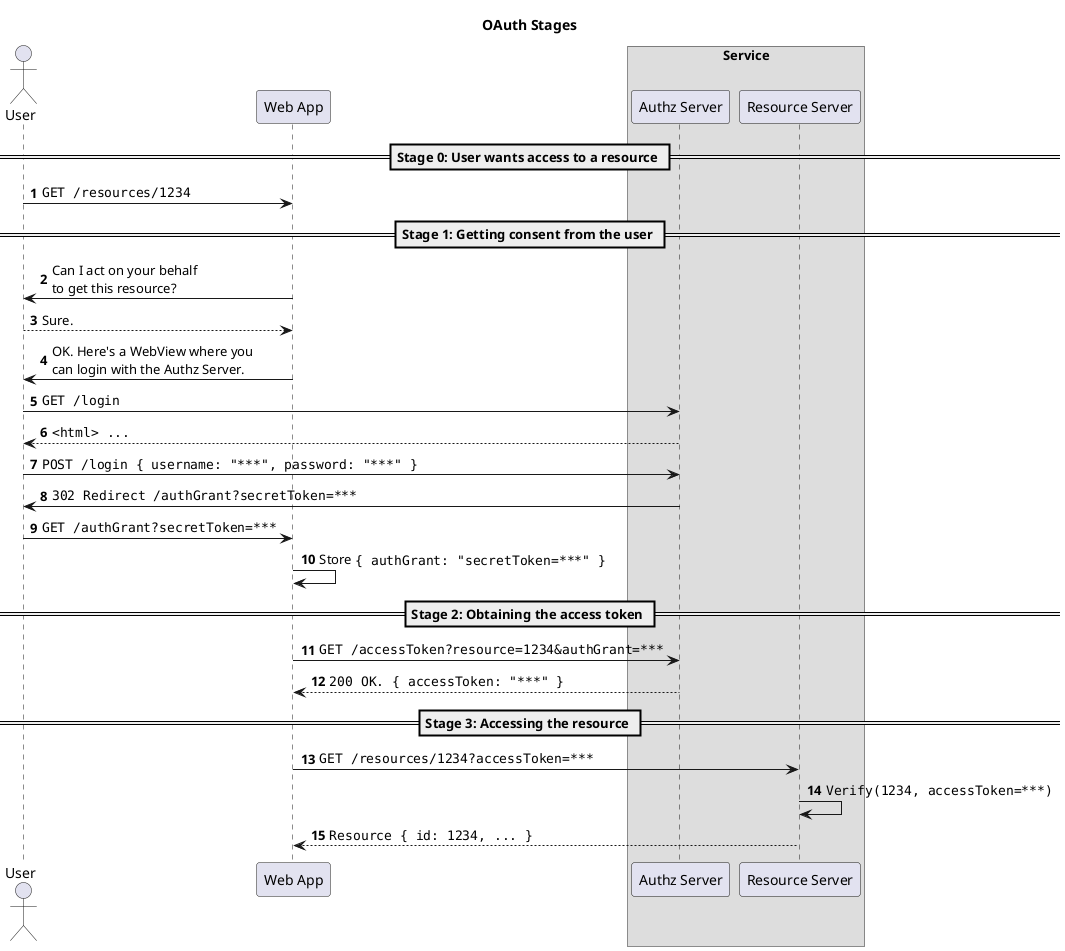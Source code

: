 @startuml
autonumber
title OAuth Stages

actor User

participant "Web App" as App

box "Service"
  participant "Authz Server" as AuthService
  participant "Resource Server" as ResourceService
end box

== Stage 0: User wants access to a resource ==

User -> App: ""GET /resources/1234""

== Stage 1: Getting consent from the user ==

App -> User: Can I act on your behalf\nto get this resource?
User --> App: Sure.
App -> User: OK. Here's a WebView where you\ncan login with the Authz Server.
User -> AuthService: ""GET /login""
AuthService --> User: ""<html> ... ""
User -> AuthService: ""POST /login { username: "~*~*~*", password: "~*~*~*" }""
AuthService -> User: ""302 Redirect /authGrant?secretToken=~*~*~*""
User -> App: ""GET /authGrant?secretToken=~*~*~*""
App -> App: Store ""{ authGrant: "secretToken=~*~*~*" }""

== Stage 2: Obtaining the access token ==

App -> AuthService: ""GET /accessToken?resource=1234&authGrant=~*~*~*""
AuthService --> App: ""200 OK. { accessToken: "~*~*~*" }""

== Stage 3: Accessing the resource ==

App -> ResourceService: ""GET /resources/1234?accessToken=~*~*~*""
ResourceService -> ResourceService: ""Verify(1234, accessToken=~*~*~*)""
ResourceService --> App: ""Resource { id: 1234, ... }""

@enduml